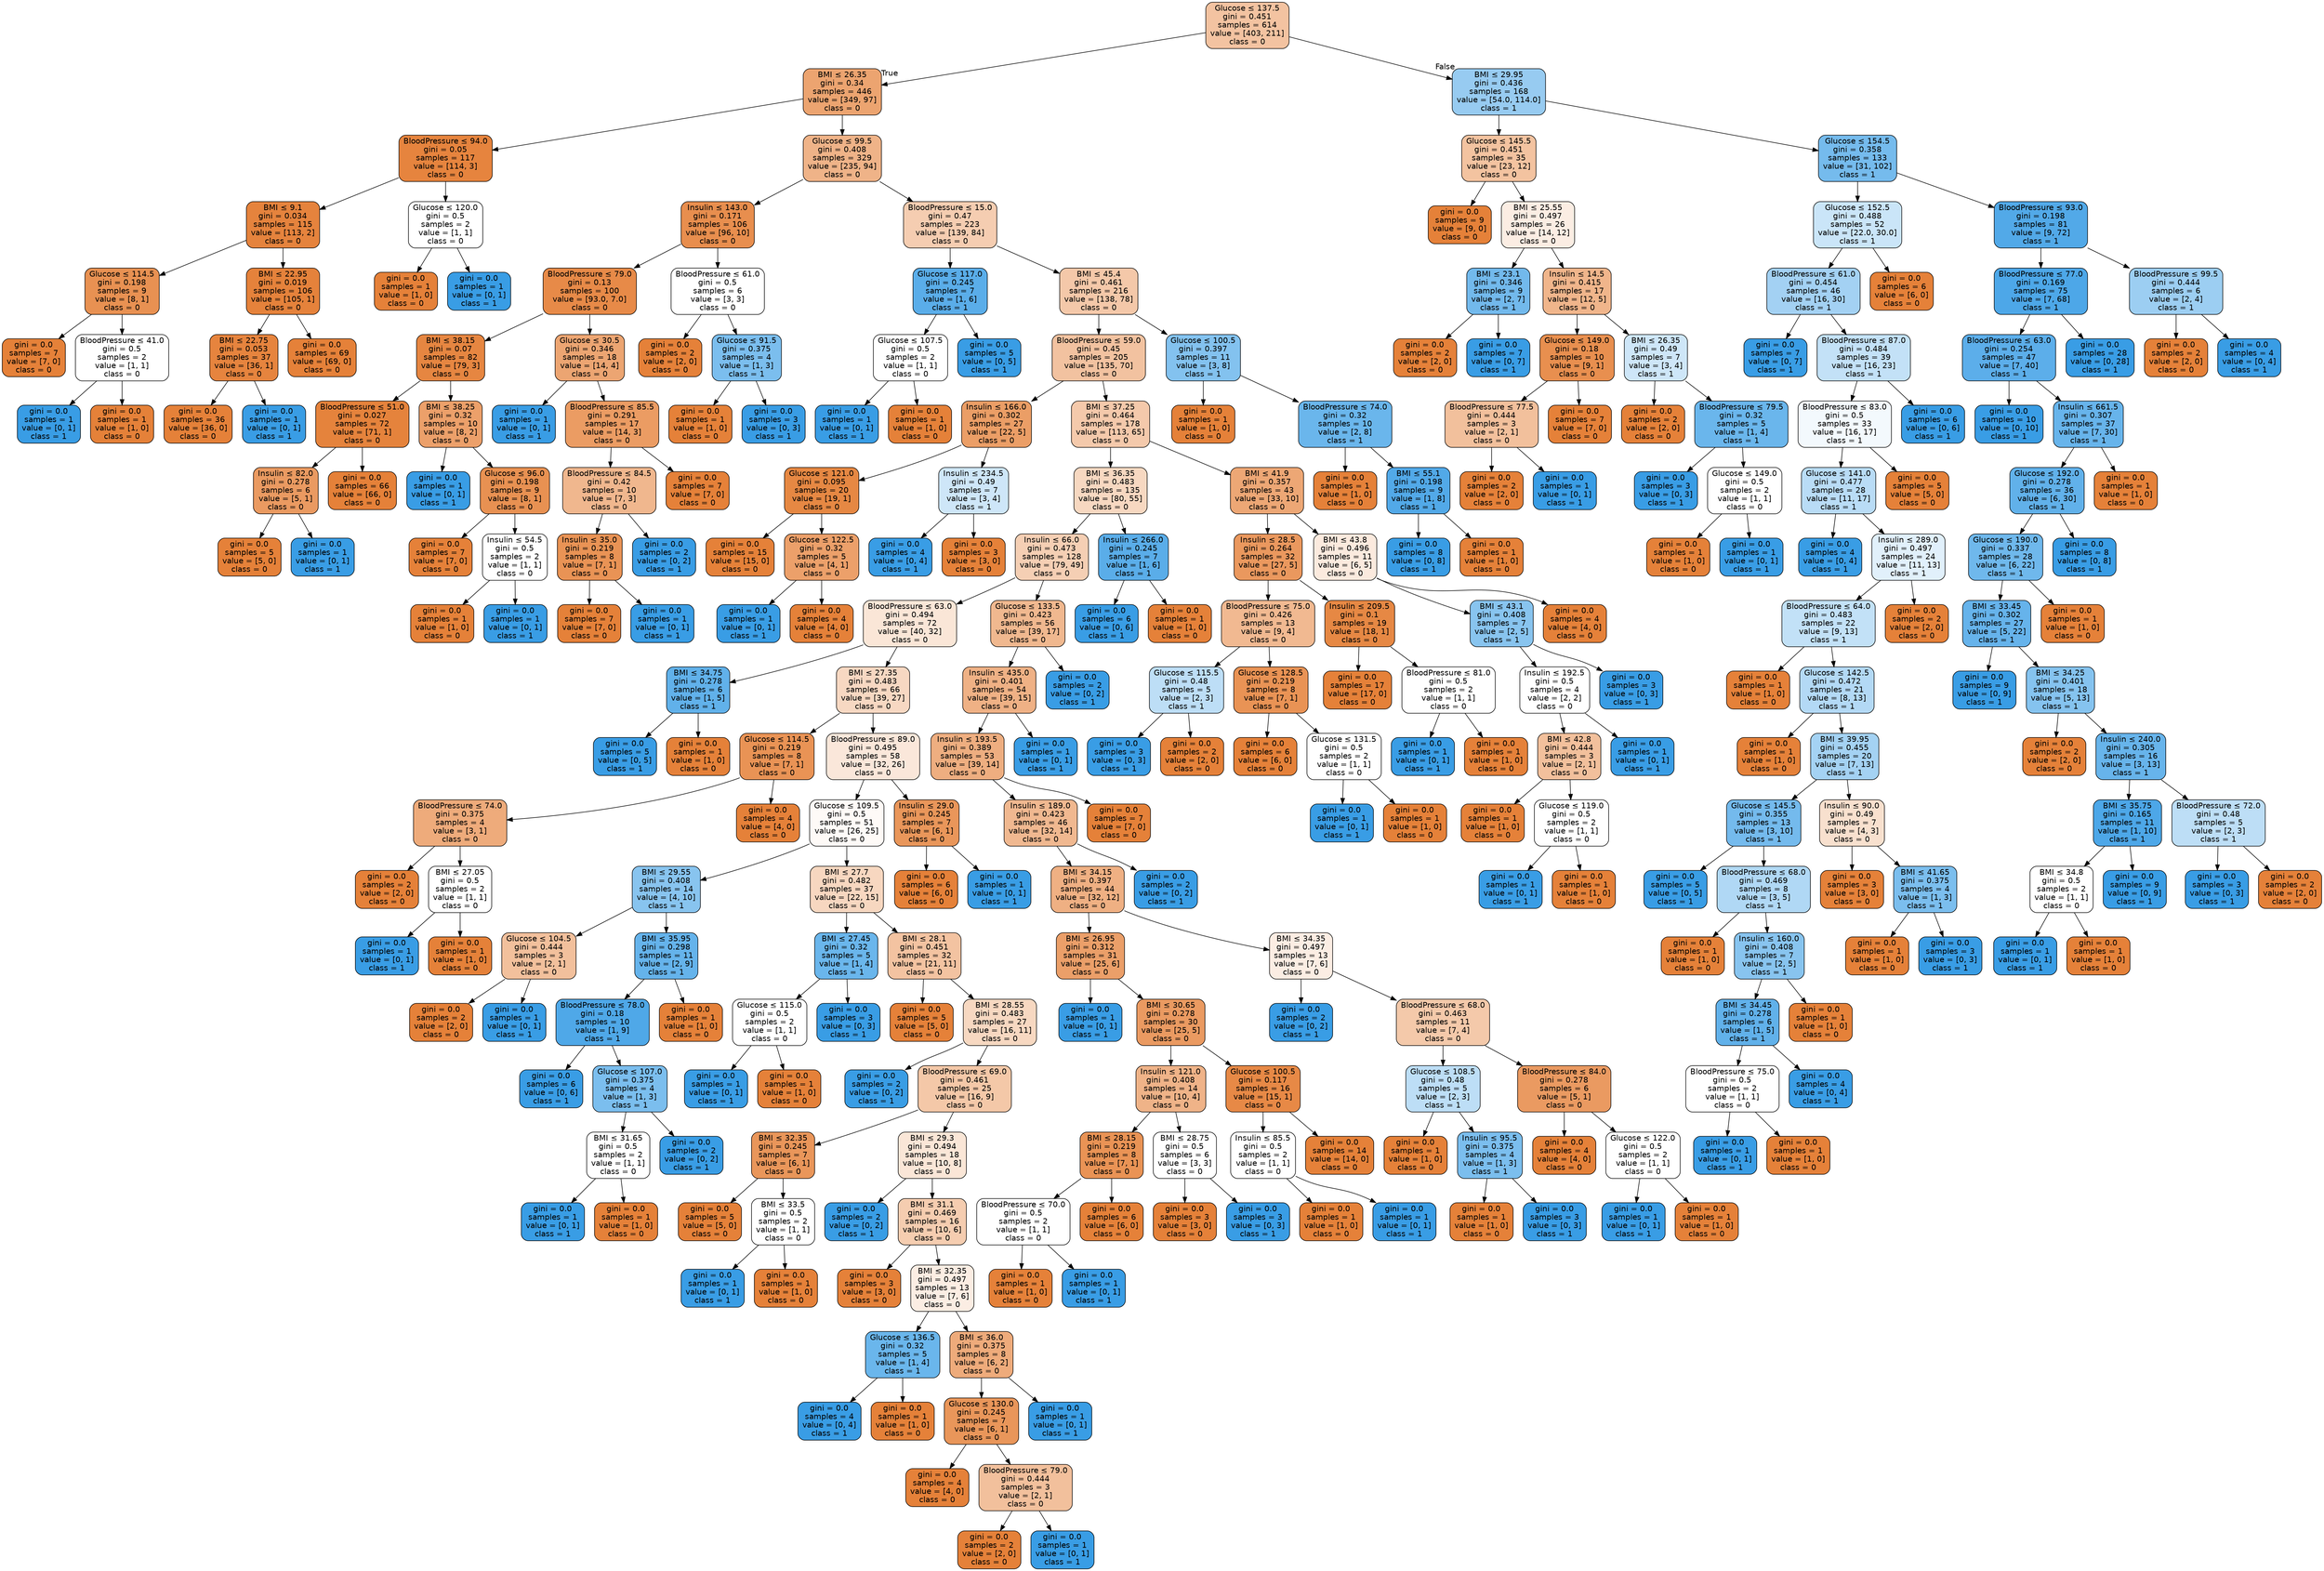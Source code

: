 digraph Tree {
node [shape=box, style="filled, rounded", color="black", fontname="helvetica"] ;
edge [fontname="helvetica"] ;
0 [label=<Glucose &le; 137.5<br/>gini = 0.451<br/>samples = 614<br/>value = [403, 211]<br/>class = 0>, fillcolor="#f3c3a1"] ;
1 [label=<BMI &le; 26.35<br/>gini = 0.34<br/>samples = 446<br/>value = [349, 97]<br/>class = 0>, fillcolor="#eca470"] ;
0 -> 1 [labeldistance=2.5, labelangle=45, headlabel="True"] ;
2 [label=<BloodPressure &le; 94.0<br/>gini = 0.05<br/>samples = 117<br/>value = [114, 3]<br/>class = 0>, fillcolor="#e6843e"] ;
1 -> 2 ;
3 [label=<BMI &le; 9.1<br/>gini = 0.034<br/>samples = 115<br/>value = [113, 2]<br/>class = 0>, fillcolor="#e5833d"] ;
2 -> 3 ;
4 [label=<Glucose &le; 114.5<br/>gini = 0.198<br/>samples = 9<br/>value = [8, 1]<br/>class = 0>, fillcolor="#e89152"] ;
3 -> 4 ;
5 [label=<gini = 0.0<br/>samples = 7<br/>value = [7, 0]<br/>class = 0>, fillcolor="#e58139"] ;
4 -> 5 ;
6 [label=<BloodPressure &le; 41.0<br/>gini = 0.5<br/>samples = 2<br/>value = [1, 1]<br/>class = 0>, fillcolor="#ffffff"] ;
4 -> 6 ;
7 [label=<gini = 0.0<br/>samples = 1<br/>value = [0, 1]<br/>class = 1>, fillcolor="#399de5"] ;
6 -> 7 ;
8 [label=<gini = 0.0<br/>samples = 1<br/>value = [1, 0]<br/>class = 0>, fillcolor="#e58139"] ;
6 -> 8 ;
9 [label=<BMI &le; 22.95<br/>gini = 0.019<br/>samples = 106<br/>value = [105, 1]<br/>class = 0>, fillcolor="#e5823b"] ;
3 -> 9 ;
10 [label=<BMI &le; 22.75<br/>gini = 0.053<br/>samples = 37<br/>value = [36, 1]<br/>class = 0>, fillcolor="#e6843e"] ;
9 -> 10 ;
11 [label=<gini = 0.0<br/>samples = 36<br/>value = [36, 0]<br/>class = 0>, fillcolor="#e58139"] ;
10 -> 11 ;
12 [label=<gini = 0.0<br/>samples = 1<br/>value = [0, 1]<br/>class = 1>, fillcolor="#399de5"] ;
10 -> 12 ;
13 [label=<gini = 0.0<br/>samples = 69<br/>value = [69, 0]<br/>class = 0>, fillcolor="#e58139"] ;
9 -> 13 ;
14 [label=<Glucose &le; 120.0<br/>gini = 0.5<br/>samples = 2<br/>value = [1, 1]<br/>class = 0>, fillcolor="#ffffff"] ;
2 -> 14 ;
15 [label=<gini = 0.0<br/>samples = 1<br/>value = [1, 0]<br/>class = 0>, fillcolor="#e58139"] ;
14 -> 15 ;
16 [label=<gini = 0.0<br/>samples = 1<br/>value = [0, 1]<br/>class = 1>, fillcolor="#399de5"] ;
14 -> 16 ;
17 [label=<Glucose &le; 99.5<br/>gini = 0.408<br/>samples = 329<br/>value = [235, 94]<br/>class = 0>, fillcolor="#efb388"] ;
1 -> 17 ;
18 [label=<Insulin &le; 143.0<br/>gini = 0.171<br/>samples = 106<br/>value = [96, 10]<br/>class = 0>, fillcolor="#e88e4e"] ;
17 -> 18 ;
19 [label=<BloodPressure &le; 79.0<br/>gini = 0.13<br/>samples = 100<br/>value = [93.0, 7.0]<br/>class = 0>, fillcolor="#e78a48"] ;
18 -> 19 ;
20 [label=<BMI &le; 38.15<br/>gini = 0.07<br/>samples = 82<br/>value = [79, 3]<br/>class = 0>, fillcolor="#e68641"] ;
19 -> 20 ;
21 [label=<BloodPressure &le; 51.0<br/>gini = 0.027<br/>samples = 72<br/>value = [71, 1]<br/>class = 0>, fillcolor="#e5833c"] ;
20 -> 21 ;
22 [label=<Insulin &le; 82.0<br/>gini = 0.278<br/>samples = 6<br/>value = [5, 1]<br/>class = 0>, fillcolor="#ea9a61"] ;
21 -> 22 ;
23 [label=<gini = 0.0<br/>samples = 5<br/>value = [5, 0]<br/>class = 0>, fillcolor="#e58139"] ;
22 -> 23 ;
24 [label=<gini = 0.0<br/>samples = 1<br/>value = [0, 1]<br/>class = 1>, fillcolor="#399de5"] ;
22 -> 24 ;
25 [label=<gini = 0.0<br/>samples = 66<br/>value = [66, 0]<br/>class = 0>, fillcolor="#e58139"] ;
21 -> 25 ;
26 [label=<BMI &le; 38.25<br/>gini = 0.32<br/>samples = 10<br/>value = [8, 2]<br/>class = 0>, fillcolor="#eca06a"] ;
20 -> 26 ;
27 [label=<gini = 0.0<br/>samples = 1<br/>value = [0, 1]<br/>class = 1>, fillcolor="#399de5"] ;
26 -> 27 ;
28 [label=<Glucose &le; 96.0<br/>gini = 0.198<br/>samples = 9<br/>value = [8, 1]<br/>class = 0>, fillcolor="#e89152"] ;
26 -> 28 ;
29 [label=<gini = 0.0<br/>samples = 7<br/>value = [7, 0]<br/>class = 0>, fillcolor="#e58139"] ;
28 -> 29 ;
30 [label=<Insulin &le; 54.5<br/>gini = 0.5<br/>samples = 2<br/>value = [1, 1]<br/>class = 0>, fillcolor="#ffffff"] ;
28 -> 30 ;
31 [label=<gini = 0.0<br/>samples = 1<br/>value = [1, 0]<br/>class = 0>, fillcolor="#e58139"] ;
30 -> 31 ;
32 [label=<gini = 0.0<br/>samples = 1<br/>value = [0, 1]<br/>class = 1>, fillcolor="#399de5"] ;
30 -> 32 ;
33 [label=<Glucose &le; 30.5<br/>gini = 0.346<br/>samples = 18<br/>value = [14, 4]<br/>class = 0>, fillcolor="#eca572"] ;
19 -> 33 ;
34 [label=<gini = 0.0<br/>samples = 1<br/>value = [0, 1]<br/>class = 1>, fillcolor="#399de5"] ;
33 -> 34 ;
35 [label=<BloodPressure &le; 85.5<br/>gini = 0.291<br/>samples = 17<br/>value = [14, 3]<br/>class = 0>, fillcolor="#eb9c63"] ;
33 -> 35 ;
36 [label=<BloodPressure &le; 84.5<br/>gini = 0.42<br/>samples = 10<br/>value = [7, 3]<br/>class = 0>, fillcolor="#f0b78e"] ;
35 -> 36 ;
37 [label=<Insulin &le; 35.0<br/>gini = 0.219<br/>samples = 8<br/>value = [7, 1]<br/>class = 0>, fillcolor="#e99355"] ;
36 -> 37 ;
38 [label=<gini = 0.0<br/>samples = 7<br/>value = [7, 0]<br/>class = 0>, fillcolor="#e58139"] ;
37 -> 38 ;
39 [label=<gini = 0.0<br/>samples = 1<br/>value = [0, 1]<br/>class = 1>, fillcolor="#399de5"] ;
37 -> 39 ;
40 [label=<gini = 0.0<br/>samples = 2<br/>value = [0, 2]<br/>class = 1>, fillcolor="#399de5"] ;
36 -> 40 ;
41 [label=<gini = 0.0<br/>samples = 7<br/>value = [7, 0]<br/>class = 0>, fillcolor="#e58139"] ;
35 -> 41 ;
42 [label=<BloodPressure &le; 61.0<br/>gini = 0.5<br/>samples = 6<br/>value = [3, 3]<br/>class = 0>, fillcolor="#ffffff"] ;
18 -> 42 ;
43 [label=<gini = 0.0<br/>samples = 2<br/>value = [2, 0]<br/>class = 0>, fillcolor="#e58139"] ;
42 -> 43 ;
44 [label=<Glucose &le; 91.5<br/>gini = 0.375<br/>samples = 4<br/>value = [1, 3]<br/>class = 1>, fillcolor="#7bbeee"] ;
42 -> 44 ;
45 [label=<gini = 0.0<br/>samples = 1<br/>value = [1, 0]<br/>class = 0>, fillcolor="#e58139"] ;
44 -> 45 ;
46 [label=<gini = 0.0<br/>samples = 3<br/>value = [0, 3]<br/>class = 1>, fillcolor="#399de5"] ;
44 -> 46 ;
47 [label=<BloodPressure &le; 15.0<br/>gini = 0.47<br/>samples = 223<br/>value = [139, 84]<br/>class = 0>, fillcolor="#f5cdb1"] ;
17 -> 47 ;
48 [label=<Glucose &le; 117.0<br/>gini = 0.245<br/>samples = 7<br/>value = [1, 6]<br/>class = 1>, fillcolor="#5aade9"] ;
47 -> 48 ;
49 [label=<Glucose &le; 107.5<br/>gini = 0.5<br/>samples = 2<br/>value = [1, 1]<br/>class = 0>, fillcolor="#ffffff"] ;
48 -> 49 ;
50 [label=<gini = 0.0<br/>samples = 1<br/>value = [0, 1]<br/>class = 1>, fillcolor="#399de5"] ;
49 -> 50 ;
51 [label=<gini = 0.0<br/>samples = 1<br/>value = [1, 0]<br/>class = 0>, fillcolor="#e58139"] ;
49 -> 51 ;
52 [label=<gini = 0.0<br/>samples = 5<br/>value = [0, 5]<br/>class = 1>, fillcolor="#399de5"] ;
48 -> 52 ;
53 [label=<BMI &le; 45.4<br/>gini = 0.461<br/>samples = 216<br/>value = [138, 78]<br/>class = 0>, fillcolor="#f4c8a9"] ;
47 -> 53 ;
54 [label=<BloodPressure &le; 59.0<br/>gini = 0.45<br/>samples = 205<br/>value = [135, 70]<br/>class = 0>, fillcolor="#f2c2a0"] ;
53 -> 54 ;
55 [label=<Insulin &le; 166.0<br/>gini = 0.302<br/>samples = 27<br/>value = [22, 5]<br/>class = 0>, fillcolor="#eb9e66"] ;
54 -> 55 ;
56 [label=<Glucose &le; 121.0<br/>gini = 0.095<br/>samples = 20<br/>value = [19, 1]<br/>class = 0>, fillcolor="#e68843"] ;
55 -> 56 ;
57 [label=<gini = 0.0<br/>samples = 15<br/>value = [15, 0]<br/>class = 0>, fillcolor="#e58139"] ;
56 -> 57 ;
58 [label=<Glucose &le; 122.5<br/>gini = 0.32<br/>samples = 5<br/>value = [4, 1]<br/>class = 0>, fillcolor="#eca06a"] ;
56 -> 58 ;
59 [label=<gini = 0.0<br/>samples = 1<br/>value = [0, 1]<br/>class = 1>, fillcolor="#399de5"] ;
58 -> 59 ;
60 [label=<gini = 0.0<br/>samples = 4<br/>value = [4, 0]<br/>class = 0>, fillcolor="#e58139"] ;
58 -> 60 ;
61 [label=<Insulin &le; 234.5<br/>gini = 0.49<br/>samples = 7<br/>value = [3, 4]<br/>class = 1>, fillcolor="#cee6f8"] ;
55 -> 61 ;
62 [label=<gini = 0.0<br/>samples = 4<br/>value = [0, 4]<br/>class = 1>, fillcolor="#399de5"] ;
61 -> 62 ;
63 [label=<gini = 0.0<br/>samples = 3<br/>value = [3, 0]<br/>class = 0>, fillcolor="#e58139"] ;
61 -> 63 ;
64 [label=<BMI &le; 37.25<br/>gini = 0.464<br/>samples = 178<br/>value = [113, 65]<br/>class = 0>, fillcolor="#f4c9ab"] ;
54 -> 64 ;
65 [label=<BMI &le; 36.35<br/>gini = 0.483<br/>samples = 135<br/>value = [80, 55]<br/>class = 0>, fillcolor="#f7d8c1"] ;
64 -> 65 ;
66 [label=<Insulin &le; 66.0<br/>gini = 0.473<br/>samples = 128<br/>value = [79, 49]<br/>class = 0>, fillcolor="#f5cfb4"] ;
65 -> 66 ;
67 [label=<BloodPressure &le; 63.0<br/>gini = 0.494<br/>samples = 72<br/>value = [40, 32]<br/>class = 0>, fillcolor="#fae6d7"] ;
66 -> 67 ;
68 [label=<BMI &le; 34.75<br/>gini = 0.278<br/>samples = 6<br/>value = [1, 5]<br/>class = 1>, fillcolor="#61b1ea"] ;
67 -> 68 ;
69 [label=<gini = 0.0<br/>samples = 5<br/>value = [0, 5]<br/>class = 1>, fillcolor="#399de5"] ;
68 -> 69 ;
70 [label=<gini = 0.0<br/>samples = 1<br/>value = [1, 0]<br/>class = 0>, fillcolor="#e58139"] ;
68 -> 70 ;
71 [label=<BMI &le; 27.35<br/>gini = 0.483<br/>samples = 66<br/>value = [39, 27]<br/>class = 0>, fillcolor="#f7d8c2"] ;
67 -> 71 ;
72 [label=<Glucose &le; 114.5<br/>gini = 0.219<br/>samples = 8<br/>value = [7, 1]<br/>class = 0>, fillcolor="#e99355"] ;
71 -> 72 ;
73 [label=<BloodPressure &le; 74.0<br/>gini = 0.375<br/>samples = 4<br/>value = [3, 1]<br/>class = 0>, fillcolor="#eeab7b"] ;
72 -> 73 ;
74 [label=<gini = 0.0<br/>samples = 2<br/>value = [2, 0]<br/>class = 0>, fillcolor="#e58139"] ;
73 -> 74 ;
75 [label=<BMI &le; 27.05<br/>gini = 0.5<br/>samples = 2<br/>value = [1, 1]<br/>class = 0>, fillcolor="#ffffff"] ;
73 -> 75 ;
76 [label=<gini = 0.0<br/>samples = 1<br/>value = [0, 1]<br/>class = 1>, fillcolor="#399de5"] ;
75 -> 76 ;
77 [label=<gini = 0.0<br/>samples = 1<br/>value = [1, 0]<br/>class = 0>, fillcolor="#e58139"] ;
75 -> 77 ;
78 [label=<gini = 0.0<br/>samples = 4<br/>value = [4, 0]<br/>class = 0>, fillcolor="#e58139"] ;
72 -> 78 ;
79 [label=<BloodPressure &le; 89.0<br/>gini = 0.495<br/>samples = 58<br/>value = [32, 26]<br/>class = 0>, fillcolor="#fae7da"] ;
71 -> 79 ;
80 [label=<Glucose &le; 109.5<br/>gini = 0.5<br/>samples = 51<br/>value = [26, 25]<br/>class = 0>, fillcolor="#fefaf7"] ;
79 -> 80 ;
81 [label=<BMI &le; 29.55<br/>gini = 0.408<br/>samples = 14<br/>value = [4, 10]<br/>class = 1>, fillcolor="#88c4ef"] ;
80 -> 81 ;
82 [label=<Glucose &le; 104.5<br/>gini = 0.444<br/>samples = 3<br/>value = [2, 1]<br/>class = 0>, fillcolor="#f2c09c"] ;
81 -> 82 ;
83 [label=<gini = 0.0<br/>samples = 2<br/>value = [2, 0]<br/>class = 0>, fillcolor="#e58139"] ;
82 -> 83 ;
84 [label=<gini = 0.0<br/>samples = 1<br/>value = [0, 1]<br/>class = 1>, fillcolor="#399de5"] ;
82 -> 84 ;
85 [label=<BMI &le; 35.95<br/>gini = 0.298<br/>samples = 11<br/>value = [2, 9]<br/>class = 1>, fillcolor="#65b3eb"] ;
81 -> 85 ;
86 [label=<BloodPressure &le; 78.0<br/>gini = 0.18<br/>samples = 10<br/>value = [1, 9]<br/>class = 1>, fillcolor="#4fa8e8"] ;
85 -> 86 ;
87 [label=<gini = 0.0<br/>samples = 6<br/>value = [0, 6]<br/>class = 1>, fillcolor="#399de5"] ;
86 -> 87 ;
88 [label=<Glucose &le; 107.0<br/>gini = 0.375<br/>samples = 4<br/>value = [1, 3]<br/>class = 1>, fillcolor="#7bbeee"] ;
86 -> 88 ;
89 [label=<BMI &le; 31.65<br/>gini = 0.5<br/>samples = 2<br/>value = [1, 1]<br/>class = 0>, fillcolor="#ffffff"] ;
88 -> 89 ;
90 [label=<gini = 0.0<br/>samples = 1<br/>value = [0, 1]<br/>class = 1>, fillcolor="#399de5"] ;
89 -> 90 ;
91 [label=<gini = 0.0<br/>samples = 1<br/>value = [1, 0]<br/>class = 0>, fillcolor="#e58139"] ;
89 -> 91 ;
92 [label=<gini = 0.0<br/>samples = 2<br/>value = [0, 2]<br/>class = 1>, fillcolor="#399de5"] ;
88 -> 92 ;
93 [label=<gini = 0.0<br/>samples = 1<br/>value = [1, 0]<br/>class = 0>, fillcolor="#e58139"] ;
85 -> 93 ;
94 [label=<BMI &le; 27.7<br/>gini = 0.482<br/>samples = 37<br/>value = [22, 15]<br/>class = 0>, fillcolor="#f7d7c0"] ;
80 -> 94 ;
95 [label=<BMI &le; 27.45<br/>gini = 0.32<br/>samples = 5<br/>value = [1, 4]<br/>class = 1>, fillcolor="#6ab6ec"] ;
94 -> 95 ;
96 [label=<Glucose &le; 115.0<br/>gini = 0.5<br/>samples = 2<br/>value = [1, 1]<br/>class = 0>, fillcolor="#ffffff"] ;
95 -> 96 ;
97 [label=<gini = 0.0<br/>samples = 1<br/>value = [0, 1]<br/>class = 1>, fillcolor="#399de5"] ;
96 -> 97 ;
98 [label=<gini = 0.0<br/>samples = 1<br/>value = [1, 0]<br/>class = 0>, fillcolor="#e58139"] ;
96 -> 98 ;
99 [label=<gini = 0.0<br/>samples = 3<br/>value = [0, 3]<br/>class = 1>, fillcolor="#399de5"] ;
95 -> 99 ;
100 [label=<BMI &le; 28.1<br/>gini = 0.451<br/>samples = 32<br/>value = [21, 11]<br/>class = 0>, fillcolor="#f3c3a1"] ;
94 -> 100 ;
101 [label=<gini = 0.0<br/>samples = 5<br/>value = [5, 0]<br/>class = 0>, fillcolor="#e58139"] ;
100 -> 101 ;
102 [label=<BMI &le; 28.55<br/>gini = 0.483<br/>samples = 27<br/>value = [16, 11]<br/>class = 0>, fillcolor="#f7d8c1"] ;
100 -> 102 ;
103 [label=<gini = 0.0<br/>samples = 2<br/>value = [0, 2]<br/>class = 1>, fillcolor="#399de5"] ;
102 -> 103 ;
104 [label=<BloodPressure &le; 69.0<br/>gini = 0.461<br/>samples = 25<br/>value = [16, 9]<br/>class = 0>, fillcolor="#f4c8a8"] ;
102 -> 104 ;
105 [label=<BMI &le; 32.35<br/>gini = 0.245<br/>samples = 7<br/>value = [6, 1]<br/>class = 0>, fillcolor="#e9965a"] ;
104 -> 105 ;
106 [label=<gini = 0.0<br/>samples = 5<br/>value = [5, 0]<br/>class = 0>, fillcolor="#e58139"] ;
105 -> 106 ;
107 [label=<BMI &le; 33.5<br/>gini = 0.5<br/>samples = 2<br/>value = [1, 1]<br/>class = 0>, fillcolor="#ffffff"] ;
105 -> 107 ;
108 [label=<gini = 0.0<br/>samples = 1<br/>value = [0, 1]<br/>class = 1>, fillcolor="#399de5"] ;
107 -> 108 ;
109 [label=<gini = 0.0<br/>samples = 1<br/>value = [1, 0]<br/>class = 0>, fillcolor="#e58139"] ;
107 -> 109 ;
110 [label=<BMI &le; 29.3<br/>gini = 0.494<br/>samples = 18<br/>value = [10, 8]<br/>class = 0>, fillcolor="#fae6d7"] ;
104 -> 110 ;
111 [label=<gini = 0.0<br/>samples = 2<br/>value = [0, 2]<br/>class = 1>, fillcolor="#399de5"] ;
110 -> 111 ;
112 [label=<BMI &le; 31.1<br/>gini = 0.469<br/>samples = 16<br/>value = [10, 6]<br/>class = 0>, fillcolor="#f5cdb0"] ;
110 -> 112 ;
113 [label=<gini = 0.0<br/>samples = 3<br/>value = [3, 0]<br/>class = 0>, fillcolor="#e58139"] ;
112 -> 113 ;
114 [label=<BMI &le; 32.35<br/>gini = 0.497<br/>samples = 13<br/>value = [7, 6]<br/>class = 0>, fillcolor="#fbede3"] ;
112 -> 114 ;
115 [label=<Glucose &le; 136.5<br/>gini = 0.32<br/>samples = 5<br/>value = [1, 4]<br/>class = 1>, fillcolor="#6ab6ec"] ;
114 -> 115 ;
116 [label=<gini = 0.0<br/>samples = 4<br/>value = [0, 4]<br/>class = 1>, fillcolor="#399de5"] ;
115 -> 116 ;
117 [label=<gini = 0.0<br/>samples = 1<br/>value = [1, 0]<br/>class = 0>, fillcolor="#e58139"] ;
115 -> 117 ;
118 [label=<BMI &le; 36.0<br/>gini = 0.375<br/>samples = 8<br/>value = [6, 2]<br/>class = 0>, fillcolor="#eeab7b"] ;
114 -> 118 ;
119 [label=<Glucose &le; 130.0<br/>gini = 0.245<br/>samples = 7<br/>value = [6, 1]<br/>class = 0>, fillcolor="#e9965a"] ;
118 -> 119 ;
120 [label=<gini = 0.0<br/>samples = 4<br/>value = [4, 0]<br/>class = 0>, fillcolor="#e58139"] ;
119 -> 120 ;
121 [label=<BloodPressure &le; 79.0<br/>gini = 0.444<br/>samples = 3<br/>value = [2, 1]<br/>class = 0>, fillcolor="#f2c09c"] ;
119 -> 121 ;
122 [label=<gini = 0.0<br/>samples = 2<br/>value = [2, 0]<br/>class = 0>, fillcolor="#e58139"] ;
121 -> 122 ;
123 [label=<gini = 0.0<br/>samples = 1<br/>value = [0, 1]<br/>class = 1>, fillcolor="#399de5"] ;
121 -> 123 ;
124 [label=<gini = 0.0<br/>samples = 1<br/>value = [0, 1]<br/>class = 1>, fillcolor="#399de5"] ;
118 -> 124 ;
125 [label=<Insulin &le; 29.0<br/>gini = 0.245<br/>samples = 7<br/>value = [6, 1]<br/>class = 0>, fillcolor="#e9965a"] ;
79 -> 125 ;
126 [label=<gini = 0.0<br/>samples = 6<br/>value = [6, 0]<br/>class = 0>, fillcolor="#e58139"] ;
125 -> 126 ;
127 [label=<gini = 0.0<br/>samples = 1<br/>value = [0, 1]<br/>class = 1>, fillcolor="#399de5"] ;
125 -> 127 ;
128 [label=<Glucose &le; 133.5<br/>gini = 0.423<br/>samples = 56<br/>value = [39, 17]<br/>class = 0>, fillcolor="#f0b88f"] ;
66 -> 128 ;
129 [label=<Insulin &le; 435.0<br/>gini = 0.401<br/>samples = 54<br/>value = [39, 15]<br/>class = 0>, fillcolor="#efb185"] ;
128 -> 129 ;
130 [label=<Insulin &le; 193.5<br/>gini = 0.389<br/>samples = 53<br/>value = [39, 14]<br/>class = 0>, fillcolor="#eeae80"] ;
129 -> 130 ;
131 [label=<Insulin &le; 189.0<br/>gini = 0.423<br/>samples = 46<br/>value = [32, 14]<br/>class = 0>, fillcolor="#f0b890"] ;
130 -> 131 ;
132 [label=<BMI &le; 34.15<br/>gini = 0.397<br/>samples = 44<br/>value = [32, 12]<br/>class = 0>, fillcolor="#efb083"] ;
131 -> 132 ;
133 [label=<BMI &le; 26.95<br/>gini = 0.312<br/>samples = 31<br/>value = [25, 6]<br/>class = 0>, fillcolor="#eb9f69"] ;
132 -> 133 ;
134 [label=<gini = 0.0<br/>samples = 1<br/>value = [0, 1]<br/>class = 1>, fillcolor="#399de5"] ;
133 -> 134 ;
135 [label=<BMI &le; 30.65<br/>gini = 0.278<br/>samples = 30<br/>value = [25, 5]<br/>class = 0>, fillcolor="#ea9a61"] ;
133 -> 135 ;
136 [label=<Insulin &le; 121.0<br/>gini = 0.408<br/>samples = 14<br/>value = [10, 4]<br/>class = 0>, fillcolor="#efb388"] ;
135 -> 136 ;
137 [label=<BMI &le; 28.15<br/>gini = 0.219<br/>samples = 8<br/>value = [7, 1]<br/>class = 0>, fillcolor="#e99355"] ;
136 -> 137 ;
138 [label=<BloodPressure &le; 70.0<br/>gini = 0.5<br/>samples = 2<br/>value = [1, 1]<br/>class = 0>, fillcolor="#ffffff"] ;
137 -> 138 ;
139 [label=<gini = 0.0<br/>samples = 1<br/>value = [1, 0]<br/>class = 0>, fillcolor="#e58139"] ;
138 -> 139 ;
140 [label=<gini = 0.0<br/>samples = 1<br/>value = [0, 1]<br/>class = 1>, fillcolor="#399de5"] ;
138 -> 140 ;
141 [label=<gini = 0.0<br/>samples = 6<br/>value = [6, 0]<br/>class = 0>, fillcolor="#e58139"] ;
137 -> 141 ;
142 [label=<BMI &le; 28.75<br/>gini = 0.5<br/>samples = 6<br/>value = [3, 3]<br/>class = 0>, fillcolor="#ffffff"] ;
136 -> 142 ;
143 [label=<gini = 0.0<br/>samples = 3<br/>value = [3, 0]<br/>class = 0>, fillcolor="#e58139"] ;
142 -> 143 ;
144 [label=<gini = 0.0<br/>samples = 3<br/>value = [0, 3]<br/>class = 1>, fillcolor="#399de5"] ;
142 -> 144 ;
145 [label=<Glucose &le; 100.5<br/>gini = 0.117<br/>samples = 16<br/>value = [15, 1]<br/>class = 0>, fillcolor="#e78946"] ;
135 -> 145 ;
146 [label=<Insulin &le; 85.5<br/>gini = 0.5<br/>samples = 2<br/>value = [1, 1]<br/>class = 0>, fillcolor="#ffffff"] ;
145 -> 146 ;
147 [label=<gini = 0.0<br/>samples = 1<br/>value = [1, 0]<br/>class = 0>, fillcolor="#e58139"] ;
146 -> 147 ;
148 [label=<gini = 0.0<br/>samples = 1<br/>value = [0, 1]<br/>class = 1>, fillcolor="#399de5"] ;
146 -> 148 ;
149 [label=<gini = 0.0<br/>samples = 14<br/>value = [14, 0]<br/>class = 0>, fillcolor="#e58139"] ;
145 -> 149 ;
150 [label=<BMI &le; 34.35<br/>gini = 0.497<br/>samples = 13<br/>value = [7, 6]<br/>class = 0>, fillcolor="#fbede3"] ;
132 -> 150 ;
151 [label=<gini = 0.0<br/>samples = 2<br/>value = [0, 2]<br/>class = 1>, fillcolor="#399de5"] ;
150 -> 151 ;
152 [label=<BloodPressure &le; 68.0<br/>gini = 0.463<br/>samples = 11<br/>value = [7, 4]<br/>class = 0>, fillcolor="#f4c9aa"] ;
150 -> 152 ;
153 [label=<Glucose &le; 108.5<br/>gini = 0.48<br/>samples = 5<br/>value = [2, 3]<br/>class = 1>, fillcolor="#bddef6"] ;
152 -> 153 ;
154 [label=<gini = 0.0<br/>samples = 1<br/>value = [1, 0]<br/>class = 0>, fillcolor="#e58139"] ;
153 -> 154 ;
155 [label=<Insulin &le; 95.5<br/>gini = 0.375<br/>samples = 4<br/>value = [1, 3]<br/>class = 1>, fillcolor="#7bbeee"] ;
153 -> 155 ;
156 [label=<gini = 0.0<br/>samples = 1<br/>value = [1, 0]<br/>class = 0>, fillcolor="#e58139"] ;
155 -> 156 ;
157 [label=<gini = 0.0<br/>samples = 3<br/>value = [0, 3]<br/>class = 1>, fillcolor="#399de5"] ;
155 -> 157 ;
158 [label=<BloodPressure &le; 84.0<br/>gini = 0.278<br/>samples = 6<br/>value = [5, 1]<br/>class = 0>, fillcolor="#ea9a61"] ;
152 -> 158 ;
159 [label=<gini = 0.0<br/>samples = 4<br/>value = [4, 0]<br/>class = 0>, fillcolor="#e58139"] ;
158 -> 159 ;
160 [label=<Glucose &le; 122.0<br/>gini = 0.5<br/>samples = 2<br/>value = [1, 1]<br/>class = 0>, fillcolor="#ffffff"] ;
158 -> 160 ;
161 [label=<gini = 0.0<br/>samples = 1<br/>value = [0, 1]<br/>class = 1>, fillcolor="#399de5"] ;
160 -> 161 ;
162 [label=<gini = 0.0<br/>samples = 1<br/>value = [1, 0]<br/>class = 0>, fillcolor="#e58139"] ;
160 -> 162 ;
163 [label=<gini = 0.0<br/>samples = 2<br/>value = [0, 2]<br/>class = 1>, fillcolor="#399de5"] ;
131 -> 163 ;
164 [label=<gini = 0.0<br/>samples = 7<br/>value = [7, 0]<br/>class = 0>, fillcolor="#e58139"] ;
130 -> 164 ;
165 [label=<gini = 0.0<br/>samples = 1<br/>value = [0, 1]<br/>class = 1>, fillcolor="#399de5"] ;
129 -> 165 ;
166 [label=<gini = 0.0<br/>samples = 2<br/>value = [0, 2]<br/>class = 1>, fillcolor="#399de5"] ;
128 -> 166 ;
167 [label=<Insulin &le; 266.0<br/>gini = 0.245<br/>samples = 7<br/>value = [1, 6]<br/>class = 1>, fillcolor="#5aade9"] ;
65 -> 167 ;
168 [label=<gini = 0.0<br/>samples = 6<br/>value = [0, 6]<br/>class = 1>, fillcolor="#399de5"] ;
167 -> 168 ;
169 [label=<gini = 0.0<br/>samples = 1<br/>value = [1, 0]<br/>class = 0>, fillcolor="#e58139"] ;
167 -> 169 ;
170 [label=<BMI &le; 41.9<br/>gini = 0.357<br/>samples = 43<br/>value = [33, 10]<br/>class = 0>, fillcolor="#eda775"] ;
64 -> 170 ;
171 [label=<Insulin &le; 28.5<br/>gini = 0.264<br/>samples = 32<br/>value = [27, 5]<br/>class = 0>, fillcolor="#ea985e"] ;
170 -> 171 ;
172 [label=<BloodPressure &le; 75.0<br/>gini = 0.426<br/>samples = 13<br/>value = [9, 4]<br/>class = 0>, fillcolor="#f1b991"] ;
171 -> 172 ;
173 [label=<Glucose &le; 115.5<br/>gini = 0.48<br/>samples = 5<br/>value = [2, 3]<br/>class = 1>, fillcolor="#bddef6"] ;
172 -> 173 ;
174 [label=<gini = 0.0<br/>samples = 3<br/>value = [0, 3]<br/>class = 1>, fillcolor="#399de5"] ;
173 -> 174 ;
175 [label=<gini = 0.0<br/>samples = 2<br/>value = [2, 0]<br/>class = 0>, fillcolor="#e58139"] ;
173 -> 175 ;
176 [label=<Glucose &le; 128.5<br/>gini = 0.219<br/>samples = 8<br/>value = [7, 1]<br/>class = 0>, fillcolor="#e99355"] ;
172 -> 176 ;
177 [label=<gini = 0.0<br/>samples = 6<br/>value = [6, 0]<br/>class = 0>, fillcolor="#e58139"] ;
176 -> 177 ;
178 [label=<Glucose &le; 131.5<br/>gini = 0.5<br/>samples = 2<br/>value = [1, 1]<br/>class = 0>, fillcolor="#ffffff"] ;
176 -> 178 ;
179 [label=<gini = 0.0<br/>samples = 1<br/>value = [0, 1]<br/>class = 1>, fillcolor="#399de5"] ;
178 -> 179 ;
180 [label=<gini = 0.0<br/>samples = 1<br/>value = [1, 0]<br/>class = 0>, fillcolor="#e58139"] ;
178 -> 180 ;
181 [label=<Insulin &le; 209.5<br/>gini = 0.1<br/>samples = 19<br/>value = [18, 1]<br/>class = 0>, fillcolor="#e68844"] ;
171 -> 181 ;
182 [label=<gini = 0.0<br/>samples = 17<br/>value = [17, 0]<br/>class = 0>, fillcolor="#e58139"] ;
181 -> 182 ;
183 [label=<BloodPressure &le; 81.0<br/>gini = 0.5<br/>samples = 2<br/>value = [1, 1]<br/>class = 0>, fillcolor="#ffffff"] ;
181 -> 183 ;
184 [label=<gini = 0.0<br/>samples = 1<br/>value = [0, 1]<br/>class = 1>, fillcolor="#399de5"] ;
183 -> 184 ;
185 [label=<gini = 0.0<br/>samples = 1<br/>value = [1, 0]<br/>class = 0>, fillcolor="#e58139"] ;
183 -> 185 ;
186 [label=<BMI &le; 43.8<br/>gini = 0.496<br/>samples = 11<br/>value = [6, 5]<br/>class = 0>, fillcolor="#fbeade"] ;
170 -> 186 ;
187 [label=<BMI &le; 43.1<br/>gini = 0.408<br/>samples = 7<br/>value = [2, 5]<br/>class = 1>, fillcolor="#88c4ef"] ;
186 -> 187 ;
188 [label=<Insulin &le; 192.5<br/>gini = 0.5<br/>samples = 4<br/>value = [2, 2]<br/>class = 0>, fillcolor="#ffffff"] ;
187 -> 188 ;
189 [label=<BMI &le; 42.8<br/>gini = 0.444<br/>samples = 3<br/>value = [2, 1]<br/>class = 0>, fillcolor="#f2c09c"] ;
188 -> 189 ;
190 [label=<gini = 0.0<br/>samples = 1<br/>value = [1, 0]<br/>class = 0>, fillcolor="#e58139"] ;
189 -> 190 ;
191 [label=<Glucose &le; 119.0<br/>gini = 0.5<br/>samples = 2<br/>value = [1, 1]<br/>class = 0>, fillcolor="#ffffff"] ;
189 -> 191 ;
192 [label=<gini = 0.0<br/>samples = 1<br/>value = [0, 1]<br/>class = 1>, fillcolor="#399de5"] ;
191 -> 192 ;
193 [label=<gini = 0.0<br/>samples = 1<br/>value = [1, 0]<br/>class = 0>, fillcolor="#e58139"] ;
191 -> 193 ;
194 [label=<gini = 0.0<br/>samples = 1<br/>value = [0, 1]<br/>class = 1>, fillcolor="#399de5"] ;
188 -> 194 ;
195 [label=<gini = 0.0<br/>samples = 3<br/>value = [0, 3]<br/>class = 1>, fillcolor="#399de5"] ;
187 -> 195 ;
196 [label=<gini = 0.0<br/>samples = 4<br/>value = [4, 0]<br/>class = 0>, fillcolor="#e58139"] ;
186 -> 196 ;
197 [label=<Glucose &le; 100.5<br/>gini = 0.397<br/>samples = 11<br/>value = [3, 8]<br/>class = 1>, fillcolor="#83c2ef"] ;
53 -> 197 ;
198 [label=<gini = 0.0<br/>samples = 1<br/>value = [1, 0]<br/>class = 0>, fillcolor="#e58139"] ;
197 -> 198 ;
199 [label=<BloodPressure &le; 74.0<br/>gini = 0.32<br/>samples = 10<br/>value = [2, 8]<br/>class = 1>, fillcolor="#6ab6ec"] ;
197 -> 199 ;
200 [label=<gini = 0.0<br/>samples = 1<br/>value = [1, 0]<br/>class = 0>, fillcolor="#e58139"] ;
199 -> 200 ;
201 [label=<BMI &le; 55.1<br/>gini = 0.198<br/>samples = 9<br/>value = [1, 8]<br/>class = 1>, fillcolor="#52a9e8"] ;
199 -> 201 ;
202 [label=<gini = 0.0<br/>samples = 8<br/>value = [0, 8]<br/>class = 1>, fillcolor="#399de5"] ;
201 -> 202 ;
203 [label=<gini = 0.0<br/>samples = 1<br/>value = [1, 0]<br/>class = 0>, fillcolor="#e58139"] ;
201 -> 203 ;
204 [label=<BMI &le; 29.95<br/>gini = 0.436<br/>samples = 168<br/>value = [54.0, 114.0]<br/>class = 1>, fillcolor="#97cbf1"] ;
0 -> 204 [labeldistance=2.5, labelangle=-45, headlabel="False"] ;
205 [label=<Glucose &le; 145.5<br/>gini = 0.451<br/>samples = 35<br/>value = [23, 12]<br/>class = 0>, fillcolor="#f3c3a0"] ;
204 -> 205 ;
206 [label=<gini = 0.0<br/>samples = 9<br/>value = [9, 0]<br/>class = 0>, fillcolor="#e58139"] ;
205 -> 206 ;
207 [label=<BMI &le; 25.55<br/>gini = 0.497<br/>samples = 26<br/>value = [14, 12]<br/>class = 0>, fillcolor="#fbede3"] ;
205 -> 207 ;
208 [label=<BMI &le; 23.1<br/>gini = 0.346<br/>samples = 9<br/>value = [2, 7]<br/>class = 1>, fillcolor="#72b9ec"] ;
207 -> 208 ;
209 [label=<gini = 0.0<br/>samples = 2<br/>value = [2, 0]<br/>class = 0>, fillcolor="#e58139"] ;
208 -> 209 ;
210 [label=<gini = 0.0<br/>samples = 7<br/>value = [0, 7]<br/>class = 1>, fillcolor="#399de5"] ;
208 -> 210 ;
211 [label=<Insulin &le; 14.5<br/>gini = 0.415<br/>samples = 17<br/>value = [12, 5]<br/>class = 0>, fillcolor="#f0b58b"] ;
207 -> 211 ;
212 [label=<Glucose &le; 149.0<br/>gini = 0.18<br/>samples = 10<br/>value = [9, 1]<br/>class = 0>, fillcolor="#e88f4f"] ;
211 -> 212 ;
213 [label=<BloodPressure &le; 77.5<br/>gini = 0.444<br/>samples = 3<br/>value = [2, 1]<br/>class = 0>, fillcolor="#f2c09c"] ;
212 -> 213 ;
214 [label=<gini = 0.0<br/>samples = 2<br/>value = [2, 0]<br/>class = 0>, fillcolor="#e58139"] ;
213 -> 214 ;
215 [label=<gini = 0.0<br/>samples = 1<br/>value = [0, 1]<br/>class = 1>, fillcolor="#399de5"] ;
213 -> 215 ;
216 [label=<gini = 0.0<br/>samples = 7<br/>value = [7, 0]<br/>class = 0>, fillcolor="#e58139"] ;
212 -> 216 ;
217 [label=<BMI &le; 26.35<br/>gini = 0.49<br/>samples = 7<br/>value = [3, 4]<br/>class = 1>, fillcolor="#cee6f8"] ;
211 -> 217 ;
218 [label=<gini = 0.0<br/>samples = 2<br/>value = [2, 0]<br/>class = 0>, fillcolor="#e58139"] ;
217 -> 218 ;
219 [label=<BloodPressure &le; 79.5<br/>gini = 0.32<br/>samples = 5<br/>value = [1, 4]<br/>class = 1>, fillcolor="#6ab6ec"] ;
217 -> 219 ;
220 [label=<gini = 0.0<br/>samples = 3<br/>value = [0, 3]<br/>class = 1>, fillcolor="#399de5"] ;
219 -> 220 ;
221 [label=<Glucose &le; 149.0<br/>gini = 0.5<br/>samples = 2<br/>value = [1, 1]<br/>class = 0>, fillcolor="#ffffff"] ;
219 -> 221 ;
222 [label=<gini = 0.0<br/>samples = 1<br/>value = [1, 0]<br/>class = 0>, fillcolor="#e58139"] ;
221 -> 222 ;
223 [label=<gini = 0.0<br/>samples = 1<br/>value = [0, 1]<br/>class = 1>, fillcolor="#399de5"] ;
221 -> 223 ;
224 [label=<Glucose &le; 154.5<br/>gini = 0.358<br/>samples = 133<br/>value = [31, 102]<br/>class = 1>, fillcolor="#75bbed"] ;
204 -> 224 ;
225 [label=<Glucose &le; 152.5<br/>gini = 0.488<br/>samples = 52<br/>value = [22.0, 30.0]<br/>class = 1>, fillcolor="#cae5f8"] ;
224 -> 225 ;
226 [label=<BloodPressure &le; 61.0<br/>gini = 0.454<br/>samples = 46<br/>value = [16, 30]<br/>class = 1>, fillcolor="#a3d1f3"] ;
225 -> 226 ;
227 [label=<gini = 0.0<br/>samples = 7<br/>value = [0, 7]<br/>class = 1>, fillcolor="#399de5"] ;
226 -> 227 ;
228 [label=<BloodPressure &le; 87.0<br/>gini = 0.484<br/>samples = 39<br/>value = [16, 23]<br/>class = 1>, fillcolor="#c3e1f7"] ;
226 -> 228 ;
229 [label=<BloodPressure &le; 83.0<br/>gini = 0.5<br/>samples = 33<br/>value = [16, 17]<br/>class = 1>, fillcolor="#f3f9fd"] ;
228 -> 229 ;
230 [label=<Glucose &le; 141.0<br/>gini = 0.477<br/>samples = 28<br/>value = [11, 17]<br/>class = 1>, fillcolor="#b9dcf6"] ;
229 -> 230 ;
231 [label=<gini = 0.0<br/>samples = 4<br/>value = [0, 4]<br/>class = 1>, fillcolor="#399de5"] ;
230 -> 231 ;
232 [label=<Insulin &le; 289.0<br/>gini = 0.497<br/>samples = 24<br/>value = [11, 13]<br/>class = 1>, fillcolor="#e1f0fb"] ;
230 -> 232 ;
233 [label=<BloodPressure &le; 64.0<br/>gini = 0.483<br/>samples = 22<br/>value = [9, 13]<br/>class = 1>, fillcolor="#c2e1f7"] ;
232 -> 233 ;
234 [label=<gini = 0.0<br/>samples = 1<br/>value = [1, 0]<br/>class = 0>, fillcolor="#e58139"] ;
233 -> 234 ;
235 [label=<Glucose &le; 142.5<br/>gini = 0.472<br/>samples = 21<br/>value = [8, 13]<br/>class = 1>, fillcolor="#b3d9f5"] ;
233 -> 235 ;
236 [label=<gini = 0.0<br/>samples = 1<br/>value = [1, 0]<br/>class = 0>, fillcolor="#e58139"] ;
235 -> 236 ;
237 [label=<BMI &le; 39.95<br/>gini = 0.455<br/>samples = 20<br/>value = [7, 13]<br/>class = 1>, fillcolor="#a4d2f3"] ;
235 -> 237 ;
238 [label=<Glucose &le; 145.5<br/>gini = 0.355<br/>samples = 13<br/>value = [3, 10]<br/>class = 1>, fillcolor="#74baed"] ;
237 -> 238 ;
239 [label=<gini = 0.0<br/>samples = 5<br/>value = [0, 5]<br/>class = 1>, fillcolor="#399de5"] ;
238 -> 239 ;
240 [label=<BloodPressure &le; 68.0<br/>gini = 0.469<br/>samples = 8<br/>value = [3, 5]<br/>class = 1>, fillcolor="#b0d8f5"] ;
238 -> 240 ;
241 [label=<gini = 0.0<br/>samples = 1<br/>value = [1, 0]<br/>class = 0>, fillcolor="#e58139"] ;
240 -> 241 ;
242 [label=<Insulin &le; 160.0<br/>gini = 0.408<br/>samples = 7<br/>value = [2, 5]<br/>class = 1>, fillcolor="#88c4ef"] ;
240 -> 242 ;
243 [label=<BMI &le; 34.45<br/>gini = 0.278<br/>samples = 6<br/>value = [1, 5]<br/>class = 1>, fillcolor="#61b1ea"] ;
242 -> 243 ;
244 [label=<BloodPressure &le; 75.0<br/>gini = 0.5<br/>samples = 2<br/>value = [1, 1]<br/>class = 0>, fillcolor="#ffffff"] ;
243 -> 244 ;
245 [label=<gini = 0.0<br/>samples = 1<br/>value = [0, 1]<br/>class = 1>, fillcolor="#399de5"] ;
244 -> 245 ;
246 [label=<gini = 0.0<br/>samples = 1<br/>value = [1, 0]<br/>class = 0>, fillcolor="#e58139"] ;
244 -> 246 ;
247 [label=<gini = 0.0<br/>samples = 4<br/>value = [0, 4]<br/>class = 1>, fillcolor="#399de5"] ;
243 -> 247 ;
248 [label=<gini = 0.0<br/>samples = 1<br/>value = [1, 0]<br/>class = 0>, fillcolor="#e58139"] ;
242 -> 248 ;
249 [label=<Insulin &le; 90.0<br/>gini = 0.49<br/>samples = 7<br/>value = [4, 3]<br/>class = 0>, fillcolor="#f8e0ce"] ;
237 -> 249 ;
250 [label=<gini = 0.0<br/>samples = 3<br/>value = [3, 0]<br/>class = 0>, fillcolor="#e58139"] ;
249 -> 250 ;
251 [label=<BMI &le; 41.65<br/>gini = 0.375<br/>samples = 4<br/>value = [1, 3]<br/>class = 1>, fillcolor="#7bbeee"] ;
249 -> 251 ;
252 [label=<gini = 0.0<br/>samples = 1<br/>value = [1, 0]<br/>class = 0>, fillcolor="#e58139"] ;
251 -> 252 ;
253 [label=<gini = 0.0<br/>samples = 3<br/>value = [0, 3]<br/>class = 1>, fillcolor="#399de5"] ;
251 -> 253 ;
254 [label=<gini = 0.0<br/>samples = 2<br/>value = [2, 0]<br/>class = 0>, fillcolor="#e58139"] ;
232 -> 254 ;
255 [label=<gini = 0.0<br/>samples = 5<br/>value = [5, 0]<br/>class = 0>, fillcolor="#e58139"] ;
229 -> 255 ;
256 [label=<gini = 0.0<br/>samples = 6<br/>value = [0, 6]<br/>class = 1>, fillcolor="#399de5"] ;
228 -> 256 ;
257 [label=<gini = 0.0<br/>samples = 6<br/>value = [6, 0]<br/>class = 0>, fillcolor="#e58139"] ;
225 -> 257 ;
258 [label=<BloodPressure &le; 93.0<br/>gini = 0.198<br/>samples = 81<br/>value = [9, 72]<br/>class = 1>, fillcolor="#52a9e8"] ;
224 -> 258 ;
259 [label=<BloodPressure &le; 77.0<br/>gini = 0.169<br/>samples = 75<br/>value = [7, 68]<br/>class = 1>, fillcolor="#4da7e8"] ;
258 -> 259 ;
260 [label=<BloodPressure &le; 63.0<br/>gini = 0.254<br/>samples = 47<br/>value = [7, 40]<br/>class = 1>, fillcolor="#5caeea"] ;
259 -> 260 ;
261 [label=<gini = 0.0<br/>samples = 10<br/>value = [0, 10]<br/>class = 1>, fillcolor="#399de5"] ;
260 -> 261 ;
262 [label=<Insulin &le; 661.5<br/>gini = 0.307<br/>samples = 37<br/>value = [7, 30]<br/>class = 1>, fillcolor="#67b4eb"] ;
260 -> 262 ;
263 [label=<Glucose &le; 192.0<br/>gini = 0.278<br/>samples = 36<br/>value = [6, 30]<br/>class = 1>, fillcolor="#61b1ea"] ;
262 -> 263 ;
264 [label=<Glucose &le; 190.0<br/>gini = 0.337<br/>samples = 28<br/>value = [6, 22]<br/>class = 1>, fillcolor="#6fb8ec"] ;
263 -> 264 ;
265 [label=<BMI &le; 33.45<br/>gini = 0.302<br/>samples = 27<br/>value = [5, 22]<br/>class = 1>, fillcolor="#66b3eb"] ;
264 -> 265 ;
266 [label=<gini = 0.0<br/>samples = 9<br/>value = [0, 9]<br/>class = 1>, fillcolor="#399de5"] ;
265 -> 266 ;
267 [label=<BMI &le; 34.25<br/>gini = 0.401<br/>samples = 18<br/>value = [5, 13]<br/>class = 1>, fillcolor="#85c3ef"] ;
265 -> 267 ;
268 [label=<gini = 0.0<br/>samples = 2<br/>value = [2, 0]<br/>class = 0>, fillcolor="#e58139"] ;
267 -> 268 ;
269 [label=<Insulin &le; 240.0<br/>gini = 0.305<br/>samples = 16<br/>value = [3, 13]<br/>class = 1>, fillcolor="#67b4eb"] ;
267 -> 269 ;
270 [label=<BMI &le; 35.75<br/>gini = 0.165<br/>samples = 11<br/>value = [1, 10]<br/>class = 1>, fillcolor="#4da7e8"] ;
269 -> 270 ;
271 [label=<BMI &le; 34.8<br/>gini = 0.5<br/>samples = 2<br/>value = [1, 1]<br/>class = 0>, fillcolor="#ffffff"] ;
270 -> 271 ;
272 [label=<gini = 0.0<br/>samples = 1<br/>value = [0, 1]<br/>class = 1>, fillcolor="#399de5"] ;
271 -> 272 ;
273 [label=<gini = 0.0<br/>samples = 1<br/>value = [1, 0]<br/>class = 0>, fillcolor="#e58139"] ;
271 -> 273 ;
274 [label=<gini = 0.0<br/>samples = 9<br/>value = [0, 9]<br/>class = 1>, fillcolor="#399de5"] ;
270 -> 274 ;
275 [label=<BloodPressure &le; 72.0<br/>gini = 0.48<br/>samples = 5<br/>value = [2, 3]<br/>class = 1>, fillcolor="#bddef6"] ;
269 -> 275 ;
276 [label=<gini = 0.0<br/>samples = 3<br/>value = [0, 3]<br/>class = 1>, fillcolor="#399de5"] ;
275 -> 276 ;
277 [label=<gini = 0.0<br/>samples = 2<br/>value = [2, 0]<br/>class = 0>, fillcolor="#e58139"] ;
275 -> 277 ;
278 [label=<gini = 0.0<br/>samples = 1<br/>value = [1, 0]<br/>class = 0>, fillcolor="#e58139"] ;
264 -> 278 ;
279 [label=<gini = 0.0<br/>samples = 8<br/>value = [0, 8]<br/>class = 1>, fillcolor="#399de5"] ;
263 -> 279 ;
280 [label=<gini = 0.0<br/>samples = 1<br/>value = [1, 0]<br/>class = 0>, fillcolor="#e58139"] ;
262 -> 280 ;
281 [label=<gini = 0.0<br/>samples = 28<br/>value = [0, 28]<br/>class = 1>, fillcolor="#399de5"] ;
259 -> 281 ;
282 [label=<BloodPressure &le; 99.5<br/>gini = 0.444<br/>samples = 6<br/>value = [2, 4]<br/>class = 1>, fillcolor="#9ccef2"] ;
258 -> 282 ;
283 [label=<gini = 0.0<br/>samples = 2<br/>value = [2, 0]<br/>class = 0>, fillcolor="#e58139"] ;
282 -> 283 ;
284 [label=<gini = 0.0<br/>samples = 4<br/>value = [0, 4]<br/>class = 1>, fillcolor="#399de5"] ;
282 -> 284 ;
}